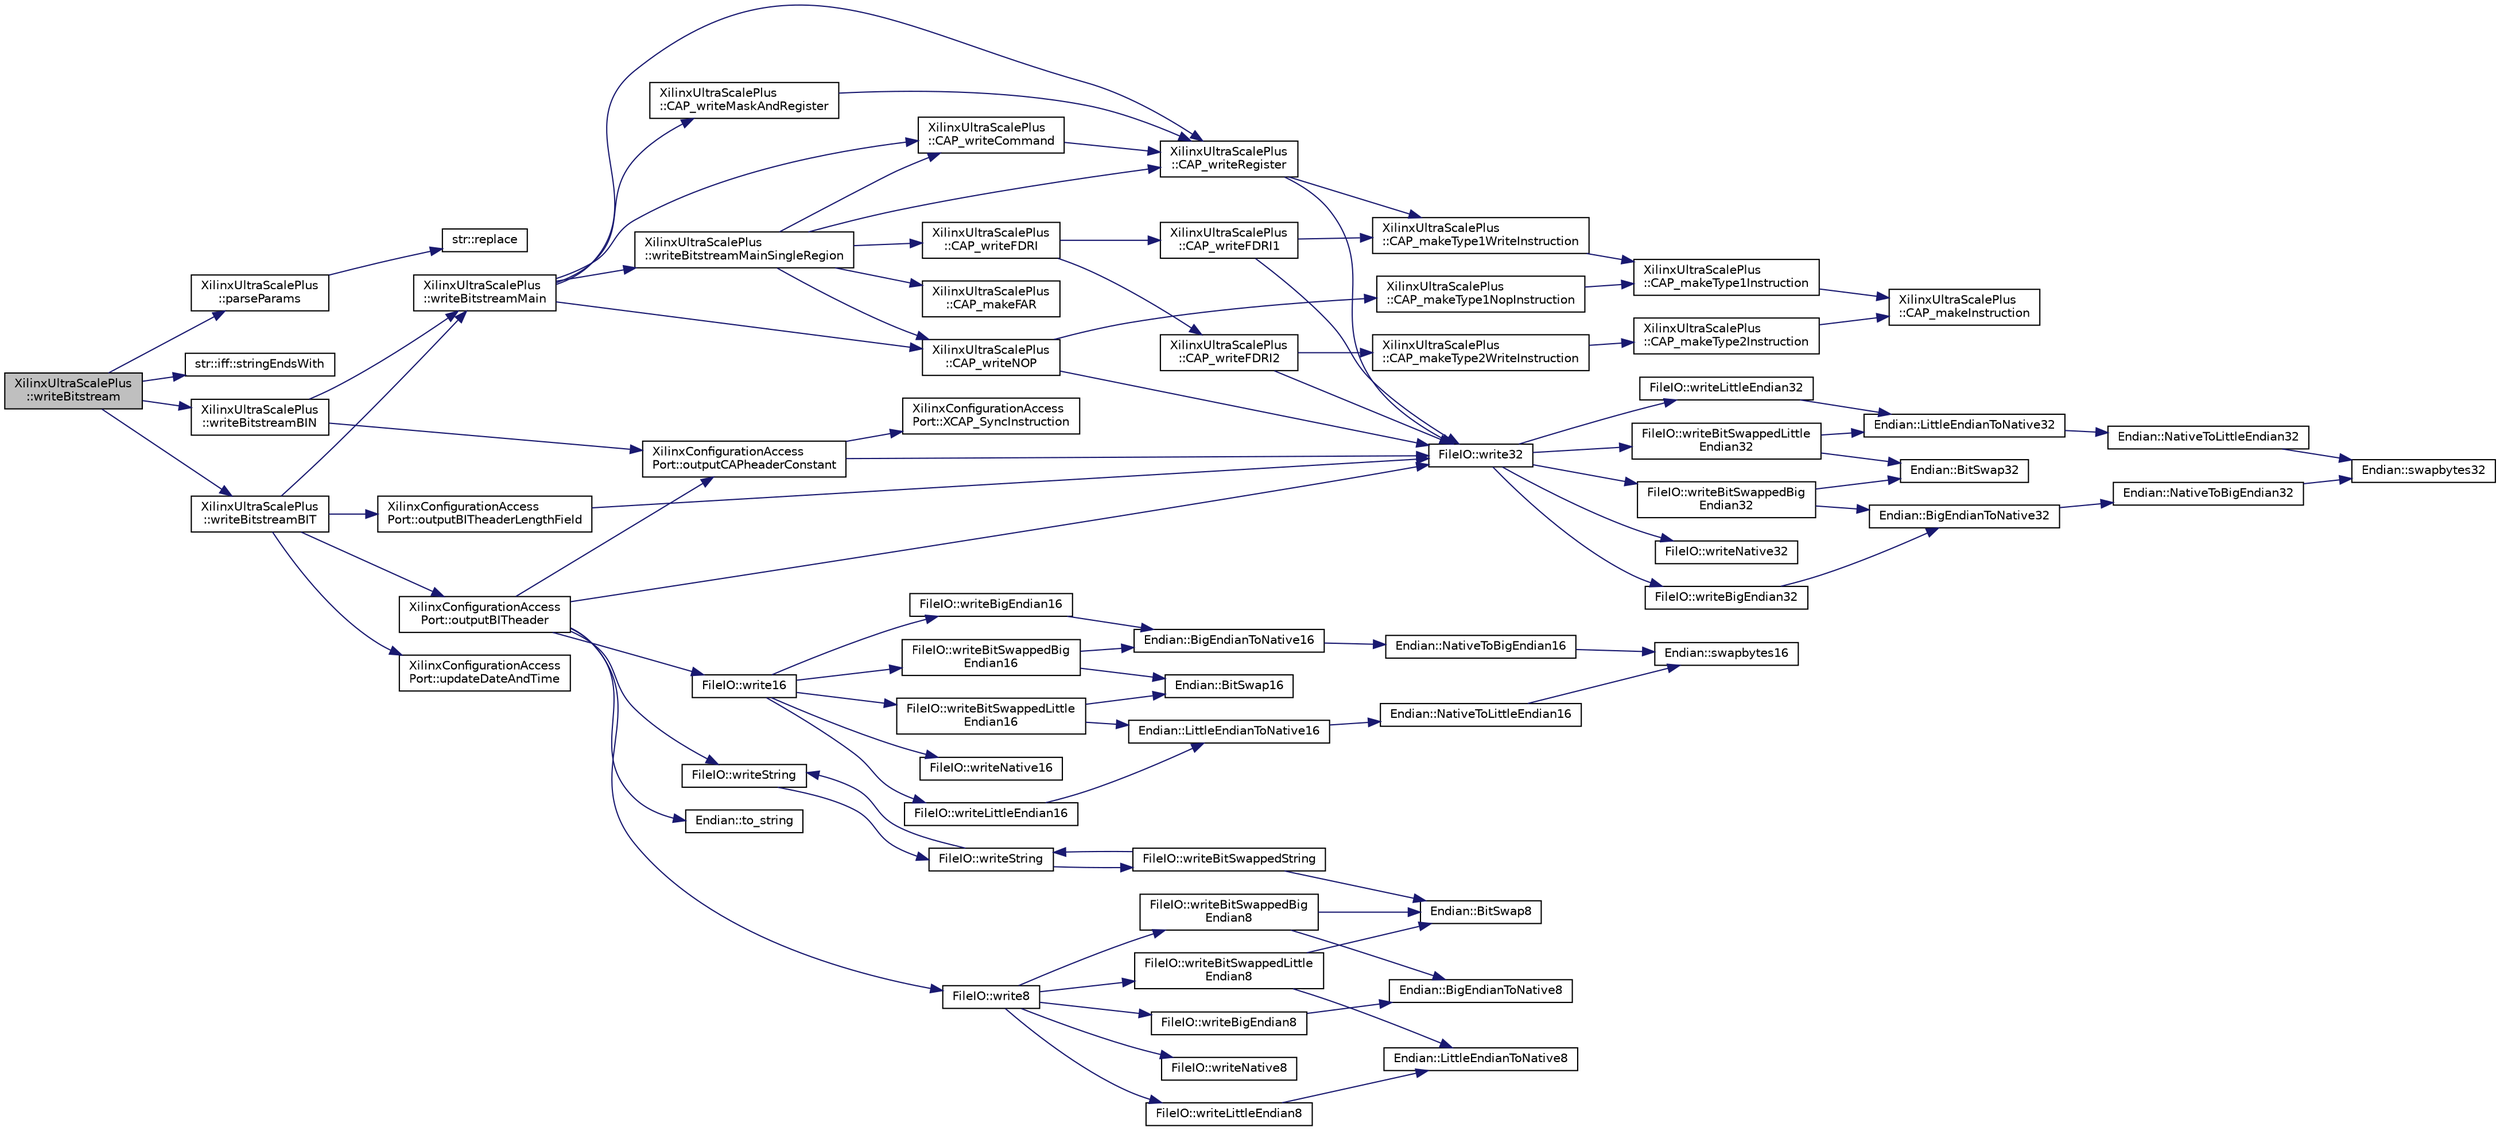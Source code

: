 digraph "XilinxUltraScalePlus::writeBitstream"
{
 // INTERACTIVE_SVG=YES
 // LATEX_PDF_SIZE
  edge [fontname="Helvetica",fontsize="10",labelfontname="Helvetica",labelfontsize="10"];
  node [fontname="Helvetica",fontsize="10",shape=record];
  rankdir="LR";
  Node1 [label="XilinxUltraScalePlus\l::writeBitstream",height=0.2,width=0.4,color="black", fillcolor="grey75", style="filled", fontcolor="black",tooltip=" "];
  Node1 -> Node2 [color="midnightblue",fontsize="10",style="solid",fontname="Helvetica"];
  Node2 [label="XilinxUltraScalePlus\l::parseParams",height=0.2,width=0.4,color="black", fillcolor="white", style="filled",URL="$classXilinxUltraScalePlus.html#aafd36c932d3c93bac078997a32ca8bc6",tooltip=" "];
  Node2 -> Node3 [color="midnightblue",fontsize="10",style="solid",fontname="Helvetica"];
  Node3 [label="str::replace",height=0.2,width=0.4,color="black", fillcolor="white", style="filled",URL="$namespacestr.html#ac23568893d7dd0123ecfc9105c9f3a69",tooltip=" "];
  Node1 -> Node4 [color="midnightblue",fontsize="10",style="solid",fontname="Helvetica"];
  Node4 [label="str::iff::stringEndsWith",height=0.2,width=0.4,color="black", fillcolor="white", style="filled",URL="$namespacestr_1_1iff.html#abd3e047423cce50fb0d1570720af08d5",tooltip=" "];
  Node1 -> Node5 [color="midnightblue",fontsize="10",style="solid",fontname="Helvetica"];
  Node5 [label="XilinxUltraScalePlus\l::writeBitstreamBIN",height=0.2,width=0.4,color="black", fillcolor="white", style="filled",URL="$classXilinxUltraScalePlus.html#ab32b8ddf6ed62003568932d9167f7231",tooltip=" "];
  Node5 -> Node6 [color="midnightblue",fontsize="10",style="solid",fontname="Helvetica"];
  Node6 [label="XilinxConfigurationAccess\lPort::outputCAPheaderConstant",height=0.2,width=0.4,color="black", fillcolor="white", style="filled",URL="$classXilinxConfigurationAccessPort.html#a64029ac1ea70312a6a2deee735fe4018",tooltip=" "];
  Node6 -> Node7 [color="midnightblue",fontsize="10",style="solid",fontname="Helvetica"];
  Node7 [label="FileIO::write32",height=0.2,width=0.4,color="black", fillcolor="white", style="filled",URL="$namespaceFileIO.html#a016934d3d8c167e7784f826b987cda3f",tooltip=" "];
  Node7 -> Node8 [color="midnightblue",fontsize="10",style="solid",fontname="Helvetica"];
  Node8 [label="FileIO::writeBigEndian32",height=0.2,width=0.4,color="black", fillcolor="white", style="filled",URL="$namespaceFileIO.html#a0b69d50fa3cb892a02baca2296f1c54d",tooltip=" "];
  Node8 -> Node9 [color="midnightblue",fontsize="10",style="solid",fontname="Helvetica"];
  Node9 [label="Endian::BigEndianToNative32",height=0.2,width=0.4,color="black", fillcolor="white", style="filled",URL="$namespaceEndian.html#a6a54530860ad8ec19facaaa26ae9a6ae",tooltip=" "];
  Node9 -> Node10 [color="midnightblue",fontsize="10",style="solid",fontname="Helvetica"];
  Node10 [label="Endian::NativeToBigEndian32",height=0.2,width=0.4,color="black", fillcolor="white", style="filled",URL="$namespaceEndian.html#a7cd80b2cb2ed674196a68549c8489f88",tooltip=" "];
  Node10 -> Node11 [color="midnightblue",fontsize="10",style="solid",fontname="Helvetica"];
  Node11 [label="Endian::swapbytes32",height=0.2,width=0.4,color="black", fillcolor="white", style="filled",URL="$namespaceEndian.html#a7c0178c39449483c29a1a305d0a73606",tooltip=" "];
  Node7 -> Node12 [color="midnightblue",fontsize="10",style="solid",fontname="Helvetica"];
  Node12 [label="FileIO::writeBitSwappedBig\lEndian32",height=0.2,width=0.4,color="black", fillcolor="white", style="filled",URL="$namespaceFileIO.html#af08039fd5e011e286b216b67140959ea",tooltip=" "];
  Node12 -> Node9 [color="midnightblue",fontsize="10",style="solid",fontname="Helvetica"];
  Node12 -> Node13 [color="midnightblue",fontsize="10",style="solid",fontname="Helvetica"];
  Node13 [label="Endian::BitSwap32",height=0.2,width=0.4,color="black", fillcolor="white", style="filled",URL="$namespaceEndian.html#abaf85e5d8d9641e35ffb4a5bcfc37f84",tooltip=" "];
  Node7 -> Node14 [color="midnightblue",fontsize="10",style="solid",fontname="Helvetica"];
  Node14 [label="FileIO::writeBitSwappedLittle\lEndian32",height=0.2,width=0.4,color="black", fillcolor="white", style="filled",URL="$namespaceFileIO.html#a60d14999a525e60b548765722c0cc49a",tooltip=" "];
  Node14 -> Node13 [color="midnightblue",fontsize="10",style="solid",fontname="Helvetica"];
  Node14 -> Node15 [color="midnightblue",fontsize="10",style="solid",fontname="Helvetica"];
  Node15 [label="Endian::LittleEndianToNative32",height=0.2,width=0.4,color="black", fillcolor="white", style="filled",URL="$namespaceEndian.html#aabd838029ed523d5280997f4ca10f859",tooltip=" "];
  Node15 -> Node16 [color="midnightblue",fontsize="10",style="solid",fontname="Helvetica"];
  Node16 [label="Endian::NativeToLittleEndian32",height=0.2,width=0.4,color="black", fillcolor="white", style="filled",URL="$namespaceEndian.html#a4ef36a4fee2f667cf8ac3f67017716bb",tooltip=" "];
  Node16 -> Node11 [color="midnightblue",fontsize="10",style="solid",fontname="Helvetica"];
  Node7 -> Node17 [color="midnightblue",fontsize="10",style="solid",fontname="Helvetica"];
  Node17 [label="FileIO::writeLittleEndian32",height=0.2,width=0.4,color="black", fillcolor="white", style="filled",URL="$namespaceFileIO.html#aaf3a57cefdd3a674741d9447c5fcf2a2",tooltip=" "];
  Node17 -> Node15 [color="midnightblue",fontsize="10",style="solid",fontname="Helvetica"];
  Node7 -> Node18 [color="midnightblue",fontsize="10",style="solid",fontname="Helvetica"];
  Node18 [label="FileIO::writeNative32",height=0.2,width=0.4,color="black", fillcolor="white", style="filled",URL="$namespaceFileIO.html#a8c0dbfd2ab8a248ca642203dc84bd2a4",tooltip=" "];
  Node6 -> Node19 [color="midnightblue",fontsize="10",style="solid",fontname="Helvetica"];
  Node19 [label="XilinxConfigurationAccess\lPort::XCAP_SyncInstruction",height=0.2,width=0.4,color="black", fillcolor="white", style="filled",URL="$classXilinxConfigurationAccessPort.html#a9ae26bf52a66b293798e560febf9db77",tooltip=" "];
  Node5 -> Node20 [color="midnightblue",fontsize="10",style="solid",fontname="Helvetica"];
  Node20 [label="XilinxUltraScalePlus\l::writeBitstreamMain",height=0.2,width=0.4,color="black", fillcolor="white", style="filled",URL="$classXilinxUltraScalePlus.html#afcd0f828eff528d0c178a5e473ee2181",tooltip=" "];
  Node20 -> Node21 [color="midnightblue",fontsize="10",style="solid",fontname="Helvetica"];
  Node21 [label="XilinxUltraScalePlus\l::CAP_writeCommand",height=0.2,width=0.4,color="black", fillcolor="white", style="filled",URL="$classXilinxUltraScalePlus.html#aea40ae16e356d3c14e6288d4c8eb105c",tooltip=" "];
  Node21 -> Node22 [color="midnightblue",fontsize="10",style="solid",fontname="Helvetica"];
  Node22 [label="XilinxUltraScalePlus\l::CAP_writeRegister",height=0.2,width=0.4,color="black", fillcolor="white", style="filled",URL="$classXilinxUltraScalePlus.html#a24ae5ad716caec7390276bb39449658e",tooltip=" "];
  Node22 -> Node23 [color="midnightblue",fontsize="10",style="solid",fontname="Helvetica"];
  Node23 [label="XilinxUltraScalePlus\l::CAP_makeType1WriteInstruction",height=0.2,width=0.4,color="black", fillcolor="white", style="filled",URL="$classXilinxUltraScalePlus.html#ab35a91fcdb182224b63bdffd57c3cc48",tooltip=" "];
  Node23 -> Node24 [color="midnightblue",fontsize="10",style="solid",fontname="Helvetica"];
  Node24 [label="XilinxUltraScalePlus\l::CAP_makeType1Instruction",height=0.2,width=0.4,color="black", fillcolor="white", style="filled",URL="$classXilinxUltraScalePlus.html#a1d778781731c87486eebba98b97ef77b",tooltip=" "];
  Node24 -> Node25 [color="midnightblue",fontsize="10",style="solid",fontname="Helvetica"];
  Node25 [label="XilinxUltraScalePlus\l::CAP_makeInstruction",height=0.2,width=0.4,color="black", fillcolor="white", style="filled",URL="$classXilinxUltraScalePlus.html#aa261ea6bf2b474d7aee3ab061853cd7e",tooltip=" "];
  Node22 -> Node7 [color="midnightblue",fontsize="10",style="solid",fontname="Helvetica"];
  Node20 -> Node26 [color="midnightblue",fontsize="10",style="solid",fontname="Helvetica"];
  Node26 [label="XilinxUltraScalePlus\l::CAP_writeMaskAndRegister",height=0.2,width=0.4,color="black", fillcolor="white", style="filled",URL="$classXilinxUltraScalePlus.html#ab133ea6afae968c8607ce982ea627733",tooltip=" "];
  Node26 -> Node22 [color="midnightblue",fontsize="10",style="solid",fontname="Helvetica"];
  Node20 -> Node27 [color="midnightblue",fontsize="10",style="solid",fontname="Helvetica"];
  Node27 [label="XilinxUltraScalePlus\l::CAP_writeNOP",height=0.2,width=0.4,color="black", fillcolor="white", style="filled",URL="$classXilinxUltraScalePlus.html#afec424bf1fbe86abbc7a79d1bf14ac02",tooltip=" "];
  Node27 -> Node28 [color="midnightblue",fontsize="10",style="solid",fontname="Helvetica"];
  Node28 [label="XilinxUltraScalePlus\l::CAP_makeType1NopInstruction",height=0.2,width=0.4,color="black", fillcolor="white", style="filled",URL="$classXilinxUltraScalePlus.html#ac869f82966f5ba89cf943fc6b60b5271",tooltip=" "];
  Node28 -> Node24 [color="midnightblue",fontsize="10",style="solid",fontname="Helvetica"];
  Node27 -> Node7 [color="midnightblue",fontsize="10",style="solid",fontname="Helvetica"];
  Node20 -> Node22 [color="midnightblue",fontsize="10",style="solid",fontname="Helvetica"];
  Node20 -> Node29 [color="midnightblue",fontsize="10",style="solid",fontname="Helvetica"];
  Node29 [label="XilinxUltraScalePlus\l::writeBitstreamMainSingleRegion",height=0.2,width=0.4,color="black", fillcolor="white", style="filled",URL="$classXilinxUltraScalePlus.html#a838df6236b078c1a751e65feb9463e12",tooltip=" "];
  Node29 -> Node30 [color="midnightblue",fontsize="10",style="solid",fontname="Helvetica"];
  Node30 [label="XilinxUltraScalePlus\l::CAP_makeFAR",height=0.2,width=0.4,color="black", fillcolor="white", style="filled",URL="$classXilinxUltraScalePlus.html#a2ed26d0913cd7899b7dfc1962e13505e",tooltip=" "];
  Node29 -> Node21 [color="midnightblue",fontsize="10",style="solid",fontname="Helvetica"];
  Node29 -> Node31 [color="midnightblue",fontsize="10",style="solid",fontname="Helvetica"];
  Node31 [label="XilinxUltraScalePlus\l::CAP_writeFDRI",height=0.2,width=0.4,color="black", fillcolor="white", style="filled",URL="$classXilinxUltraScalePlus.html#ab2c3ca3d68a14cd6cf50d1f8cca6b0ed",tooltip=" "];
  Node31 -> Node32 [color="midnightblue",fontsize="10",style="solid",fontname="Helvetica"];
  Node32 [label="XilinxUltraScalePlus\l::CAP_writeFDRI1",height=0.2,width=0.4,color="black", fillcolor="white", style="filled",URL="$classXilinxUltraScalePlus.html#aede65ef4cccf0d77f0a9168382e73e29",tooltip=" "];
  Node32 -> Node23 [color="midnightblue",fontsize="10",style="solid",fontname="Helvetica"];
  Node32 -> Node7 [color="midnightblue",fontsize="10",style="solid",fontname="Helvetica"];
  Node31 -> Node33 [color="midnightblue",fontsize="10",style="solid",fontname="Helvetica"];
  Node33 [label="XilinxUltraScalePlus\l::CAP_writeFDRI2",height=0.2,width=0.4,color="black", fillcolor="white", style="filled",URL="$classXilinxUltraScalePlus.html#a06074bb014909a1f88d737a6ccb24e9b",tooltip=" "];
  Node33 -> Node34 [color="midnightblue",fontsize="10",style="solid",fontname="Helvetica"];
  Node34 [label="XilinxUltraScalePlus\l::CAP_makeType2WriteInstruction",height=0.2,width=0.4,color="black", fillcolor="white", style="filled",URL="$classXilinxUltraScalePlus.html#a578b4cc28609c881a39fa2776985747a",tooltip=" "];
  Node34 -> Node35 [color="midnightblue",fontsize="10",style="solid",fontname="Helvetica"];
  Node35 [label="XilinxUltraScalePlus\l::CAP_makeType2Instruction",height=0.2,width=0.4,color="black", fillcolor="white", style="filled",URL="$classXilinxUltraScalePlus.html#a133eb8583c8cd45a9210ab9b61362623",tooltip=" "];
  Node35 -> Node25 [color="midnightblue",fontsize="10",style="solid",fontname="Helvetica"];
  Node33 -> Node7 [color="midnightblue",fontsize="10",style="solid",fontname="Helvetica"];
  Node29 -> Node27 [color="midnightblue",fontsize="10",style="solid",fontname="Helvetica"];
  Node29 -> Node22 [color="midnightblue",fontsize="10",style="solid",fontname="Helvetica"];
  Node1 -> Node36 [color="midnightblue",fontsize="10",style="solid",fontname="Helvetica"];
  Node36 [label="XilinxUltraScalePlus\l::writeBitstreamBIT",height=0.2,width=0.4,color="black", fillcolor="white", style="filled",URL="$classXilinxUltraScalePlus.html#aafc764306446548f9127f3e30759af49",tooltip=" "];
  Node36 -> Node37 [color="midnightblue",fontsize="10",style="solid",fontname="Helvetica"];
  Node37 [label="XilinxConfigurationAccess\lPort::outputBITheader",height=0.2,width=0.4,color="black", fillcolor="white", style="filled",URL="$classXilinxConfigurationAccessPort.html#a80c8f1b9404adad15c0eb26612e0f028",tooltip=" "];
  Node37 -> Node6 [color="midnightblue",fontsize="10",style="solid",fontname="Helvetica"];
  Node37 -> Node38 [color="midnightblue",fontsize="10",style="solid",fontname="Helvetica"];
  Node38 [label="Endian::to_string",height=0.2,width=0.4,color="black", fillcolor="white", style="filled",URL="$namespaceEndian.html#a8ec188b346b1ec0ff9004c53dab82053",tooltip=" "];
  Node37 -> Node39 [color="midnightblue",fontsize="10",style="solid",fontname="Helvetica"];
  Node39 [label="FileIO::write16",height=0.2,width=0.4,color="black", fillcolor="white", style="filled",URL="$namespaceFileIO.html#af1f2fd16a042a61fb659f8b4ffa33055",tooltip=" "];
  Node39 -> Node40 [color="midnightblue",fontsize="10",style="solid",fontname="Helvetica"];
  Node40 [label="FileIO::writeBigEndian16",height=0.2,width=0.4,color="black", fillcolor="white", style="filled",URL="$namespaceFileIO.html#aebd151d7c49816539cdf5bc4810e16eb",tooltip=" "];
  Node40 -> Node41 [color="midnightblue",fontsize="10",style="solid",fontname="Helvetica"];
  Node41 [label="Endian::BigEndianToNative16",height=0.2,width=0.4,color="black", fillcolor="white", style="filled",URL="$namespaceEndian.html#afb674eed3d17c61f0d99ecb1b2737ad5",tooltip=" "];
  Node41 -> Node42 [color="midnightblue",fontsize="10",style="solid",fontname="Helvetica"];
  Node42 [label="Endian::NativeToBigEndian16",height=0.2,width=0.4,color="black", fillcolor="white", style="filled",URL="$namespaceEndian.html#a93717d389cf7fd2e4c837599124ac67d",tooltip=" "];
  Node42 -> Node43 [color="midnightblue",fontsize="10",style="solid",fontname="Helvetica"];
  Node43 [label="Endian::swapbytes16",height=0.2,width=0.4,color="black", fillcolor="white", style="filled",URL="$namespaceEndian.html#a374ca218715c0e791eb073a14a66647f",tooltip=" "];
  Node39 -> Node44 [color="midnightblue",fontsize="10",style="solid",fontname="Helvetica"];
  Node44 [label="FileIO::writeBitSwappedBig\lEndian16",height=0.2,width=0.4,color="black", fillcolor="white", style="filled",URL="$namespaceFileIO.html#ab9ba90afc8f12d350f74a0c8bdc6b579",tooltip=" "];
  Node44 -> Node41 [color="midnightblue",fontsize="10",style="solid",fontname="Helvetica"];
  Node44 -> Node45 [color="midnightblue",fontsize="10",style="solid",fontname="Helvetica"];
  Node45 [label="Endian::BitSwap16",height=0.2,width=0.4,color="black", fillcolor="white", style="filled",URL="$namespaceEndian.html#a299b13501873eba82fbb3df182a26414",tooltip=" "];
  Node39 -> Node46 [color="midnightblue",fontsize="10",style="solid",fontname="Helvetica"];
  Node46 [label="FileIO::writeBitSwappedLittle\lEndian16",height=0.2,width=0.4,color="black", fillcolor="white", style="filled",URL="$namespaceFileIO.html#ac8d0bf27e959dcb5ff6dc46f4a084f35",tooltip=" "];
  Node46 -> Node45 [color="midnightblue",fontsize="10",style="solid",fontname="Helvetica"];
  Node46 -> Node47 [color="midnightblue",fontsize="10",style="solid",fontname="Helvetica"];
  Node47 [label="Endian::LittleEndianToNative16",height=0.2,width=0.4,color="black", fillcolor="white", style="filled",URL="$namespaceEndian.html#ae5a1794961e4b010f98402e353502c23",tooltip=" "];
  Node47 -> Node48 [color="midnightblue",fontsize="10",style="solid",fontname="Helvetica"];
  Node48 [label="Endian::NativeToLittleEndian16",height=0.2,width=0.4,color="black", fillcolor="white", style="filled",URL="$namespaceEndian.html#a4a6b9949494c8d1e6bf260513542fc79",tooltip=" "];
  Node48 -> Node43 [color="midnightblue",fontsize="10",style="solid",fontname="Helvetica"];
  Node39 -> Node49 [color="midnightblue",fontsize="10",style="solid",fontname="Helvetica"];
  Node49 [label="FileIO::writeLittleEndian16",height=0.2,width=0.4,color="black", fillcolor="white", style="filled",URL="$namespaceFileIO.html#affd7f11b68ed7b5c0a65d5b1e5703492",tooltip=" "];
  Node49 -> Node47 [color="midnightblue",fontsize="10",style="solid",fontname="Helvetica"];
  Node39 -> Node50 [color="midnightblue",fontsize="10",style="solid",fontname="Helvetica"];
  Node50 [label="FileIO::writeNative16",height=0.2,width=0.4,color="black", fillcolor="white", style="filled",URL="$namespaceFileIO.html#ad8e75b6c4bdcf4df31b0bf5513f0a42b",tooltip=" "];
  Node37 -> Node7 [color="midnightblue",fontsize="10",style="solid",fontname="Helvetica"];
  Node37 -> Node51 [color="midnightblue",fontsize="10",style="solid",fontname="Helvetica"];
  Node51 [label="FileIO::write8",height=0.2,width=0.4,color="black", fillcolor="white", style="filled",URL="$namespaceFileIO.html#a20a00cf946aecd26e3a65b95ea0f7f60",tooltip=" "];
  Node51 -> Node52 [color="midnightblue",fontsize="10",style="solid",fontname="Helvetica"];
  Node52 [label="FileIO::writeBigEndian8",height=0.2,width=0.4,color="black", fillcolor="white", style="filled",URL="$namespaceFileIO.html#ace27e8bf091c04daa573cf803e609311",tooltip=" "];
  Node52 -> Node53 [color="midnightblue",fontsize="10",style="solid",fontname="Helvetica"];
  Node53 [label="Endian::BigEndianToNative8",height=0.2,width=0.4,color="black", fillcolor="white", style="filled",URL="$namespaceEndian.html#a1b015d819713390c25d87cc03f75be8f",tooltip=" "];
  Node51 -> Node54 [color="midnightblue",fontsize="10",style="solid",fontname="Helvetica"];
  Node54 [label="FileIO::writeBitSwappedBig\lEndian8",height=0.2,width=0.4,color="black", fillcolor="white", style="filled",URL="$namespaceFileIO.html#a197b48d6f4ff8c29bef92be77150612c",tooltip=" "];
  Node54 -> Node53 [color="midnightblue",fontsize="10",style="solid",fontname="Helvetica"];
  Node54 -> Node55 [color="midnightblue",fontsize="10",style="solid",fontname="Helvetica"];
  Node55 [label="Endian::BitSwap8",height=0.2,width=0.4,color="black", fillcolor="white", style="filled",URL="$namespaceEndian.html#a36a7e410427efdc262d2d4c93fb80561",tooltip=" "];
  Node51 -> Node56 [color="midnightblue",fontsize="10",style="solid",fontname="Helvetica"];
  Node56 [label="FileIO::writeBitSwappedLittle\lEndian8",height=0.2,width=0.4,color="black", fillcolor="white", style="filled",URL="$namespaceFileIO.html#ad920e62a7bbafa7d5ba065b5e1f0fab7",tooltip=" "];
  Node56 -> Node55 [color="midnightblue",fontsize="10",style="solid",fontname="Helvetica"];
  Node56 -> Node57 [color="midnightblue",fontsize="10",style="solid",fontname="Helvetica"];
  Node57 [label="Endian::LittleEndianToNative8",height=0.2,width=0.4,color="black", fillcolor="white", style="filled",URL="$namespaceEndian.html#a3e240c93c1ff33708295c8d92b0ebe92",tooltip=" "];
  Node51 -> Node58 [color="midnightblue",fontsize="10",style="solid",fontname="Helvetica"];
  Node58 [label="FileIO::writeLittleEndian8",height=0.2,width=0.4,color="black", fillcolor="white", style="filled",URL="$namespaceFileIO.html#a9e2948acf480edba90b44e53ab9b3bdf",tooltip=" "];
  Node58 -> Node57 [color="midnightblue",fontsize="10",style="solid",fontname="Helvetica"];
  Node51 -> Node59 [color="midnightblue",fontsize="10",style="solid",fontname="Helvetica"];
  Node59 [label="FileIO::writeNative8",height=0.2,width=0.4,color="black", fillcolor="white", style="filled",URL="$namespaceFileIO.html#aa760d33a91428f38b62a647ed615160e",tooltip=" "];
  Node37 -> Node60 [color="midnightblue",fontsize="10",style="solid",fontname="Helvetica"];
  Node60 [label="FileIO::writeString",height=0.2,width=0.4,color="black", fillcolor="white", style="filled",URL="$namespaceFileIO.html#af3354ec506fedaa1272ca02c6da08cd0",tooltip=" "];
  Node60 -> Node61 [color="midnightblue",fontsize="10",style="solid",fontname="Helvetica"];
  Node61 [label="FileIO::writeString",height=0.2,width=0.4,color="black", fillcolor="white", style="filled",URL="$namespaceFileIO.html#a32ca63187b58b8cc78338fa631d50778",tooltip=" "];
  Node61 -> Node62 [color="midnightblue",fontsize="10",style="solid",fontname="Helvetica"];
  Node62 [label="FileIO::writeBitSwappedString",height=0.2,width=0.4,color="black", fillcolor="white", style="filled",URL="$namespaceFileIO.html#aaf4f6a73076432b1faddd4d63f0b0c86",tooltip=" "];
  Node62 -> Node55 [color="midnightblue",fontsize="10",style="solid",fontname="Helvetica"];
  Node62 -> Node61 [color="midnightblue",fontsize="10",style="solid",fontname="Helvetica"];
  Node61 -> Node60 [color="midnightblue",fontsize="10",style="solid",fontname="Helvetica"];
  Node36 -> Node63 [color="midnightblue",fontsize="10",style="solid",fontname="Helvetica"];
  Node63 [label="XilinxConfigurationAccess\lPort::outputBITheaderLengthField",height=0.2,width=0.4,color="black", fillcolor="white", style="filled",URL="$classXilinxConfigurationAccessPort.html#ad3da926b34bed81d4a0813743f11c3f6",tooltip=" "];
  Node63 -> Node7 [color="midnightblue",fontsize="10",style="solid",fontname="Helvetica"];
  Node36 -> Node64 [color="midnightblue",fontsize="10",style="solid",fontname="Helvetica"];
  Node64 [label="XilinxConfigurationAccess\lPort::updateDateAndTime",height=0.2,width=0.4,color="black", fillcolor="white", style="filled",URL="$classXilinxConfigurationAccessPort.html#a52e01e17ed48460d2a0516be2ccda1c5",tooltip=" "];
  Node36 -> Node20 [color="midnightblue",fontsize="10",style="solid",fontname="Helvetica"];
}
